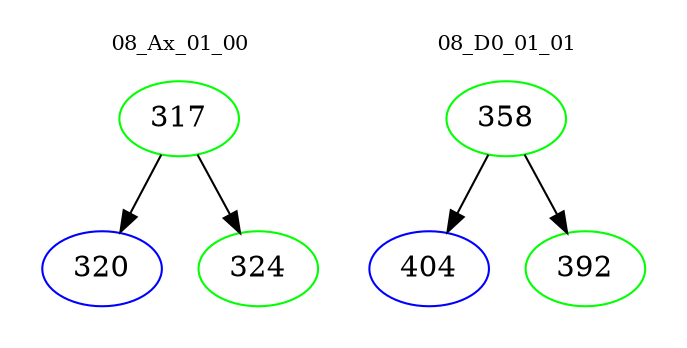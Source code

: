 digraph{
subgraph cluster_0 {
color = white
label = "08_Ax_01_00";
fontsize=10;
T0_317 [label="317", color="green"]
T0_317 -> T0_320 [color="black"]
T0_320 [label="320", color="blue"]
T0_317 -> T0_324 [color="black"]
T0_324 [label="324", color="green"]
}
subgraph cluster_1 {
color = white
label = "08_D0_01_01";
fontsize=10;
T1_358 [label="358", color="green"]
T1_358 -> T1_404 [color="black"]
T1_404 [label="404", color="blue"]
T1_358 -> T1_392 [color="black"]
T1_392 [label="392", color="green"]
}
}

